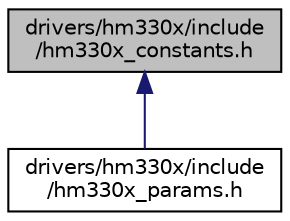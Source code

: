 digraph "drivers/hm330x/include/hm330x_constants.h"
{
 // LATEX_PDF_SIZE
  edge [fontname="Helvetica",fontsize="10",labelfontname="Helvetica",labelfontsize="10"];
  node [fontname="Helvetica",fontsize="10",shape=record];
  Node1 [label="drivers/hm330x/include\l/hm330x_constants.h",height=0.2,width=0.4,color="black", fillcolor="grey75", style="filled", fontcolor="black",tooltip="Internal addresses, registers and constants."];
  Node1 -> Node2 [dir="back",color="midnightblue",fontsize="10",style="solid",fontname="Helvetica"];
  Node2 [label="drivers/hm330x/include\l/hm330x_params.h",height=0.2,width=0.4,color="black", fillcolor="white", style="filled",URL="$hm330x__params_8h.html",tooltip="Default configuration."];
}

